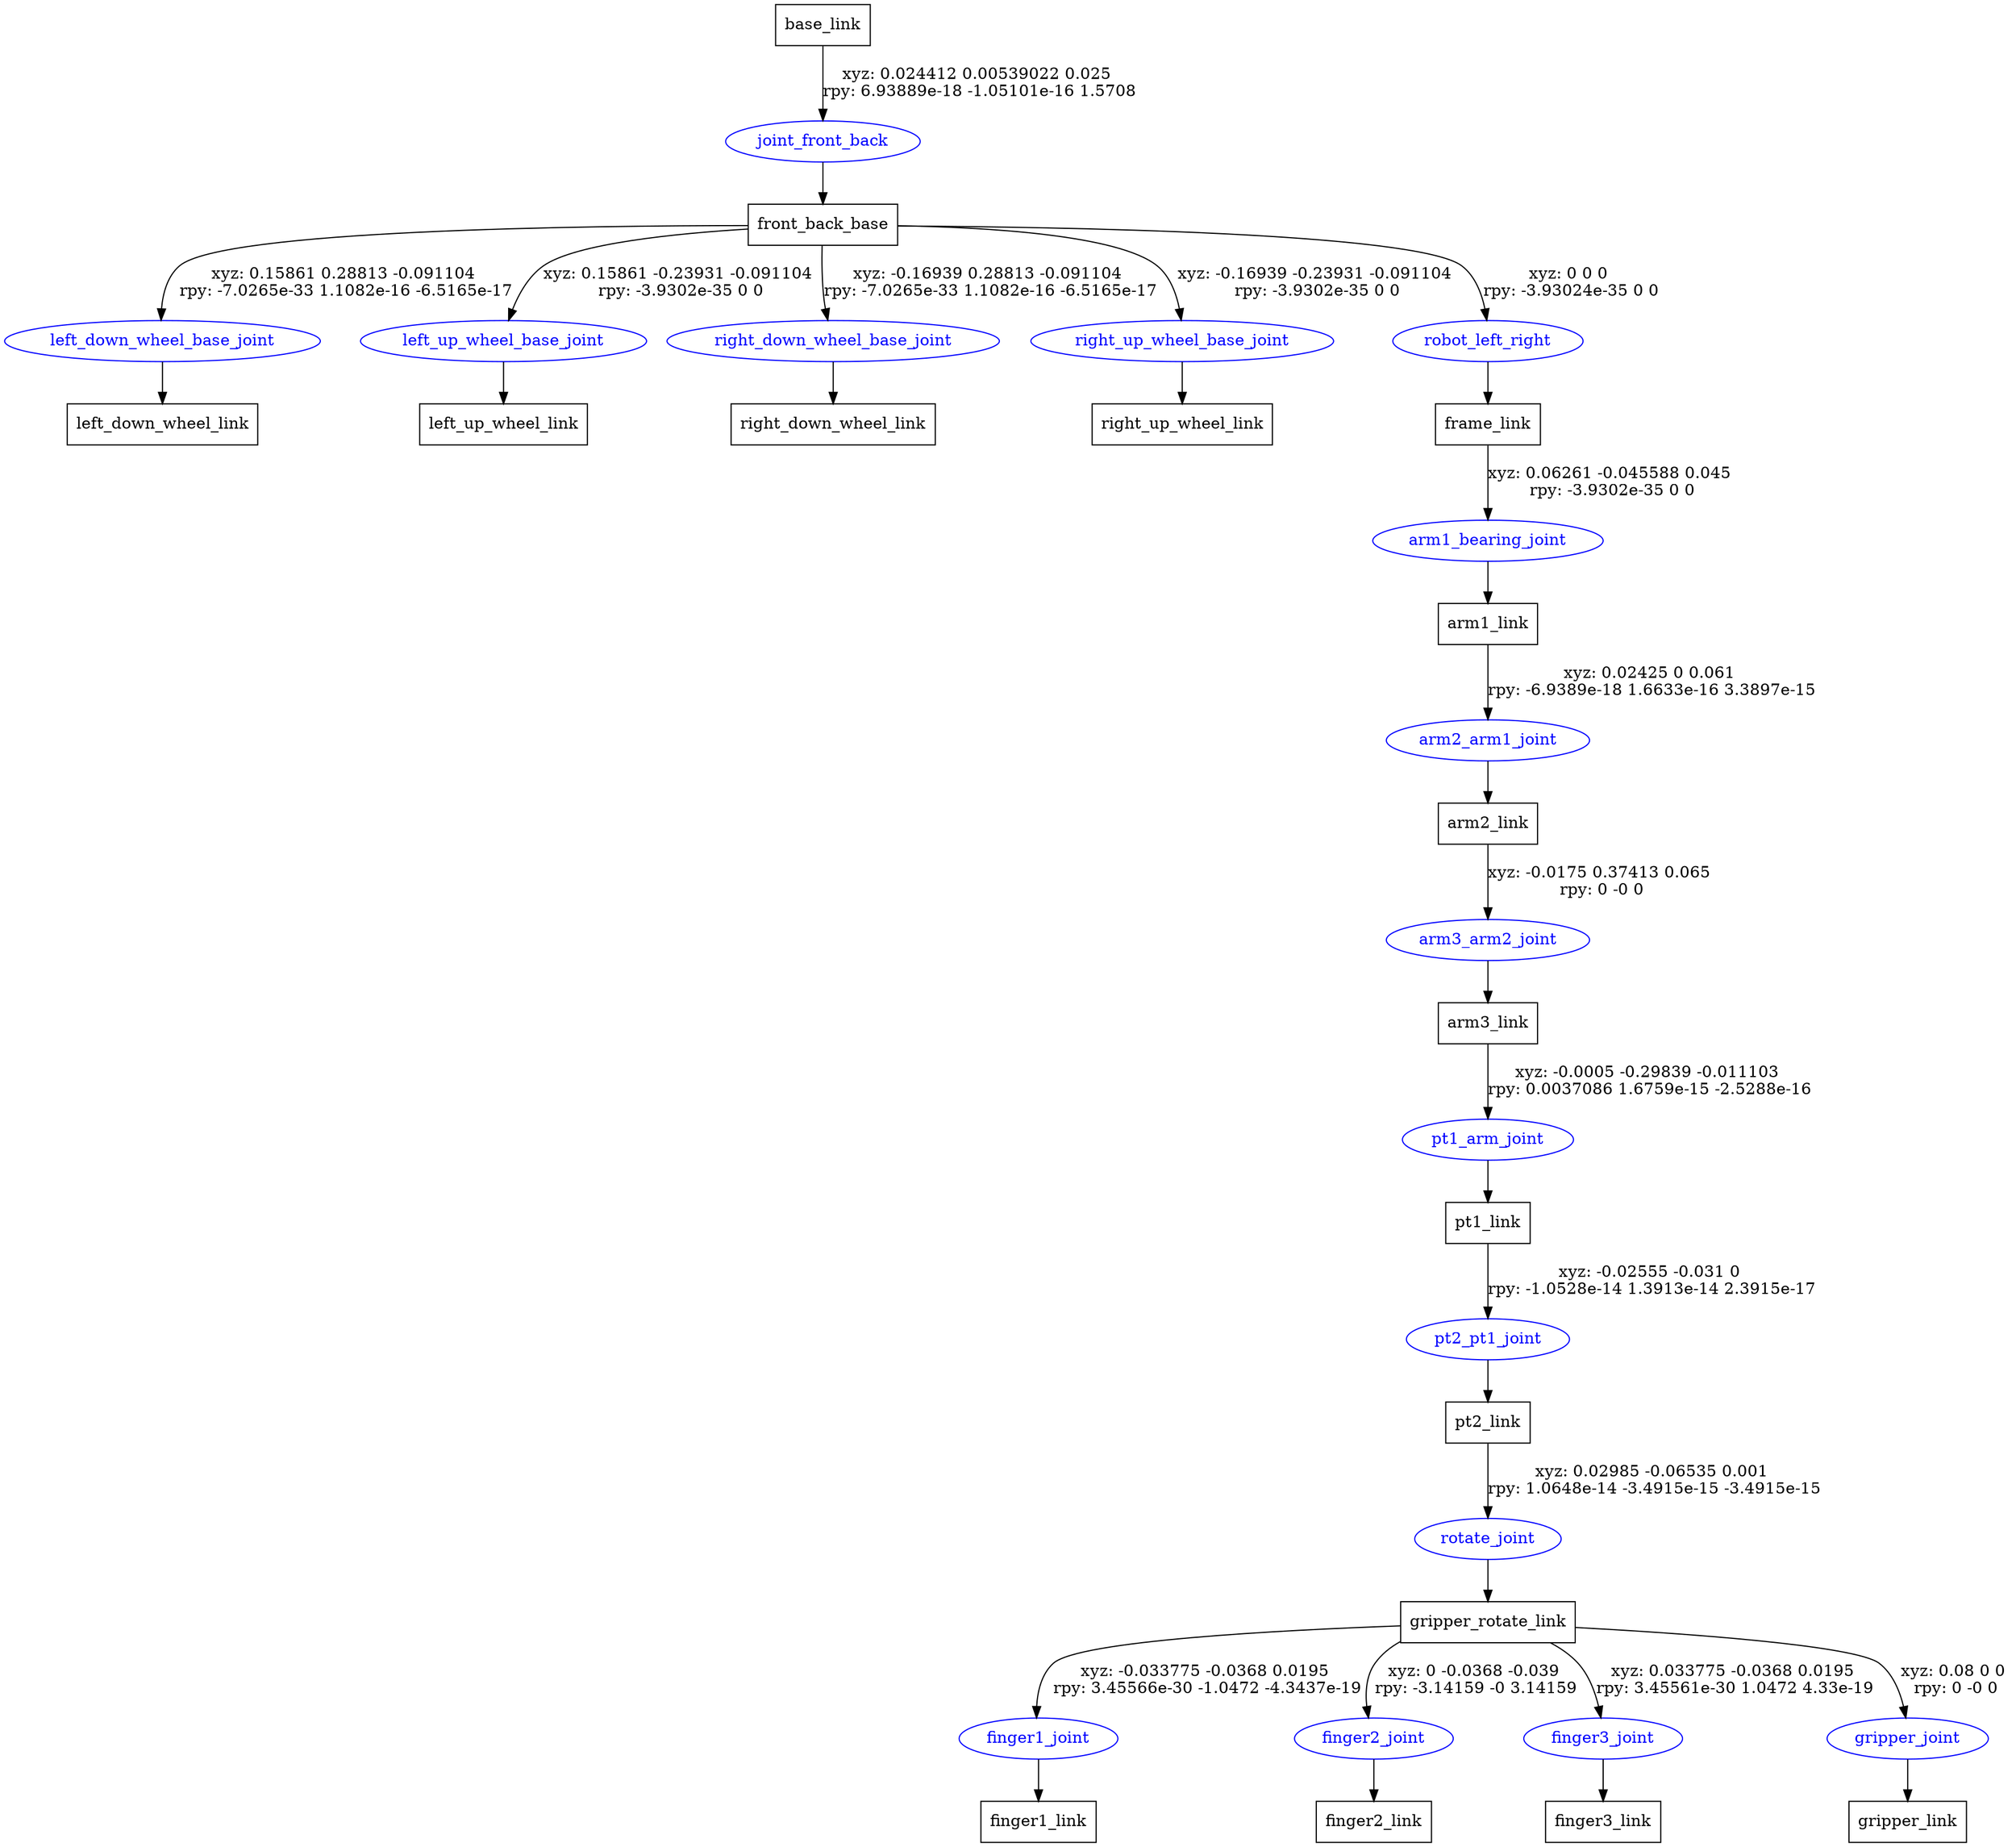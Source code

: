 digraph G {
node [shape=box];
"base_link" [label="base_link"];
"front_back_base" [label="front_back_base"];
"left_down_wheel_link" [label="left_down_wheel_link"];
"left_up_wheel_link" [label="left_up_wheel_link"];
"right_down_wheel_link" [label="right_down_wheel_link"];
"right_up_wheel_link" [label="right_up_wheel_link"];
"frame_link" [label="frame_link"];
"arm1_link" [label="arm1_link"];
"arm2_link" [label="arm2_link"];
"arm3_link" [label="arm3_link"];
"pt1_link" [label="pt1_link"];
"pt2_link" [label="pt2_link"];
"gripper_rotate_link" [label="gripper_rotate_link"];
"finger1_link" [label="finger1_link"];
"finger2_link" [label="finger2_link"];
"finger3_link" [label="finger3_link"];
"gripper_link" [label="gripper_link"];
node [shape=ellipse, color=blue, fontcolor=blue];
"base_link" -> "joint_front_back" [label="xyz: 0.024412 0.00539022 0.025 \nrpy: 6.93889e-18 -1.05101e-16 1.5708"]
"joint_front_back" -> "front_back_base"
"front_back_base" -> "left_down_wheel_base_joint" [label="xyz: 0.15861 0.28813 -0.091104 \nrpy: -7.0265e-33 1.1082e-16 -6.5165e-17"]
"left_down_wheel_base_joint" -> "left_down_wheel_link"
"front_back_base" -> "left_up_wheel_base_joint" [label="xyz: 0.15861 -0.23931 -0.091104 \nrpy: -3.9302e-35 0 0"]
"left_up_wheel_base_joint" -> "left_up_wheel_link"
"front_back_base" -> "right_down_wheel_base_joint" [label="xyz: -0.16939 0.28813 -0.091104 \nrpy: -7.0265e-33 1.1082e-16 -6.5165e-17"]
"right_down_wheel_base_joint" -> "right_down_wheel_link"
"front_back_base" -> "right_up_wheel_base_joint" [label="xyz: -0.16939 -0.23931 -0.091104 \nrpy: -3.9302e-35 0 0"]
"right_up_wheel_base_joint" -> "right_up_wheel_link"
"front_back_base" -> "robot_left_right" [label="xyz: 0 0 0 \nrpy: -3.93024e-35 0 0"]
"robot_left_right" -> "frame_link"
"frame_link" -> "arm1_bearing_joint" [label="xyz: 0.06261 -0.045588 0.045 \nrpy: -3.9302e-35 0 0"]
"arm1_bearing_joint" -> "arm1_link"
"arm1_link" -> "arm2_arm1_joint" [label="xyz: 0.02425 0 0.061 \nrpy: -6.9389e-18 1.6633e-16 3.3897e-15"]
"arm2_arm1_joint" -> "arm2_link"
"arm2_link" -> "arm3_arm2_joint" [label="xyz: -0.0175 0.37413 0.065 \nrpy: 0 -0 0"]
"arm3_arm2_joint" -> "arm3_link"
"arm3_link" -> "pt1_arm_joint" [label="xyz: -0.0005 -0.29839 -0.011103 \nrpy: 0.0037086 1.6759e-15 -2.5288e-16"]
"pt1_arm_joint" -> "pt1_link"
"pt1_link" -> "pt2_pt1_joint" [label="xyz: -0.02555 -0.031 0 \nrpy: -1.0528e-14 1.3913e-14 2.3915e-17"]
"pt2_pt1_joint" -> "pt2_link"
"pt2_link" -> "rotate_joint" [label="xyz: 0.02985 -0.06535 0.001 \nrpy: 1.0648e-14 -3.4915e-15 -3.4915e-15"]
"rotate_joint" -> "gripper_rotate_link"
"gripper_rotate_link" -> "finger1_joint" [label="xyz: -0.033775 -0.0368 0.0195 \nrpy: 3.45566e-30 -1.0472 -4.3437e-19"]
"finger1_joint" -> "finger1_link"
"gripper_rotate_link" -> "finger2_joint" [label="xyz: 0 -0.0368 -0.039 \nrpy: -3.14159 -0 3.14159"]
"finger2_joint" -> "finger2_link"
"gripper_rotate_link" -> "finger3_joint" [label="xyz: 0.033775 -0.0368 0.0195 \nrpy: 3.45561e-30 1.0472 4.33e-19"]
"finger3_joint" -> "finger3_link"
"gripper_rotate_link" -> "gripper_joint" [label="xyz: 0.08 0 0 \nrpy: 0 -0 0"]
"gripper_joint" -> "gripper_link"
}
